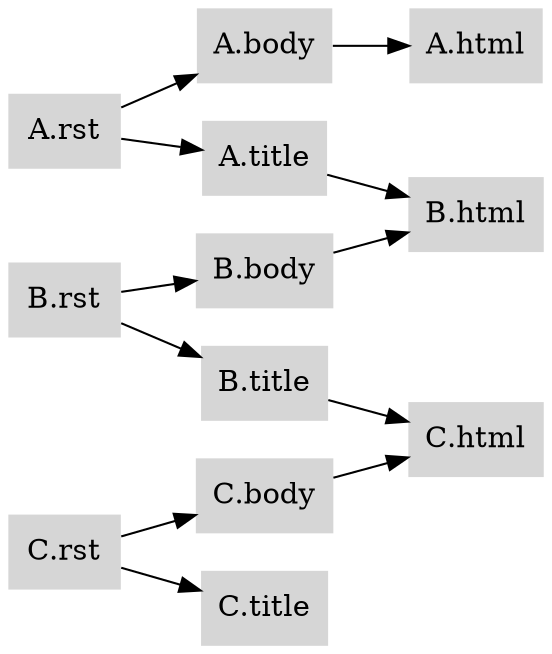 digraph {
graph [rankdir=LR];
node [shape=rect penwidth=0 style=filled fillcolor="#d6d6d6"];
"A.body" -> "A.html"
"A.rst" -> "A.body"
"A.rst" -> "A.title"
"A.title" -> "B.html"
"B.body" -> "B.html"
"B.rst" -> "B.body"
"B.rst" -> "B.title"
"B.title" -> "C.html"
"C.body" -> "C.html"
"C.rst" -> "C.body"
"C.rst" -> "C.title"
}